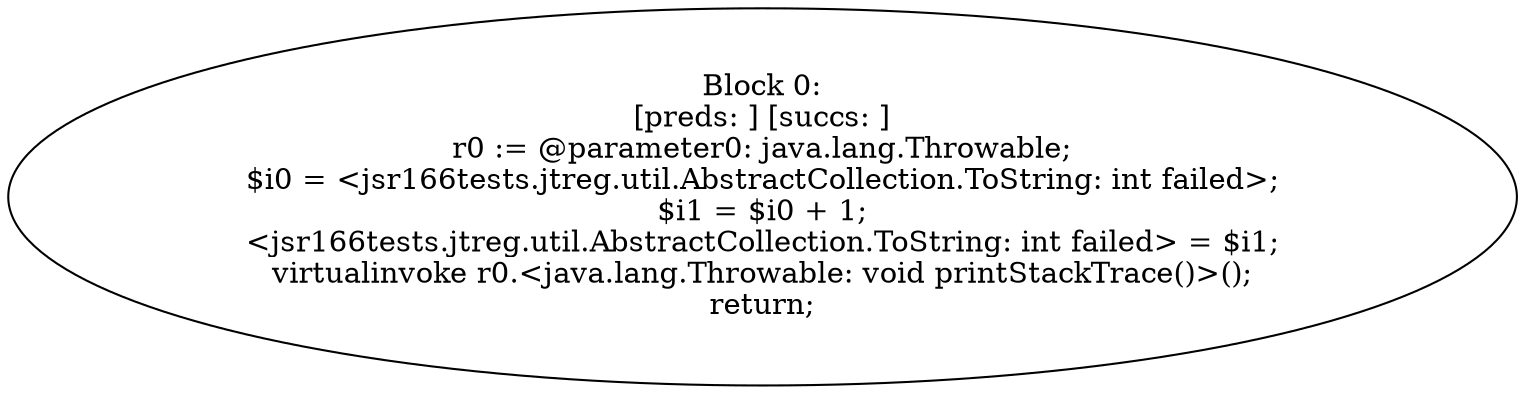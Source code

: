 digraph "unitGraph" {
    "Block 0:
[preds: ] [succs: ]
r0 := @parameter0: java.lang.Throwable;
$i0 = <jsr166tests.jtreg.util.AbstractCollection.ToString: int failed>;
$i1 = $i0 + 1;
<jsr166tests.jtreg.util.AbstractCollection.ToString: int failed> = $i1;
virtualinvoke r0.<java.lang.Throwable: void printStackTrace()>();
return;
"
}
